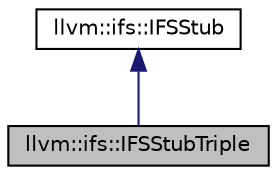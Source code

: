 digraph "llvm::ifs::IFSStubTriple"
{
 // LATEX_PDF_SIZE
  bgcolor="transparent";
  edge [fontname="Helvetica",fontsize="10",labelfontname="Helvetica",labelfontsize="10"];
  node [fontname="Helvetica",fontsize="10",shape=record];
  Node1 [label="llvm::ifs::IFSStubTriple",height=0.2,width=0.4,color="black", fillcolor="grey75", style="filled", fontcolor="black",tooltip=" "];
  Node2 -> Node1 [dir="back",color="midnightblue",fontsize="10",style="solid",fontname="Helvetica"];
  Node2 [label="llvm::ifs::IFSStub",height=0.2,width=0.4,color="black",URL="$structllvm_1_1ifs_1_1IFSStub.html",tooltip=" "];
}
